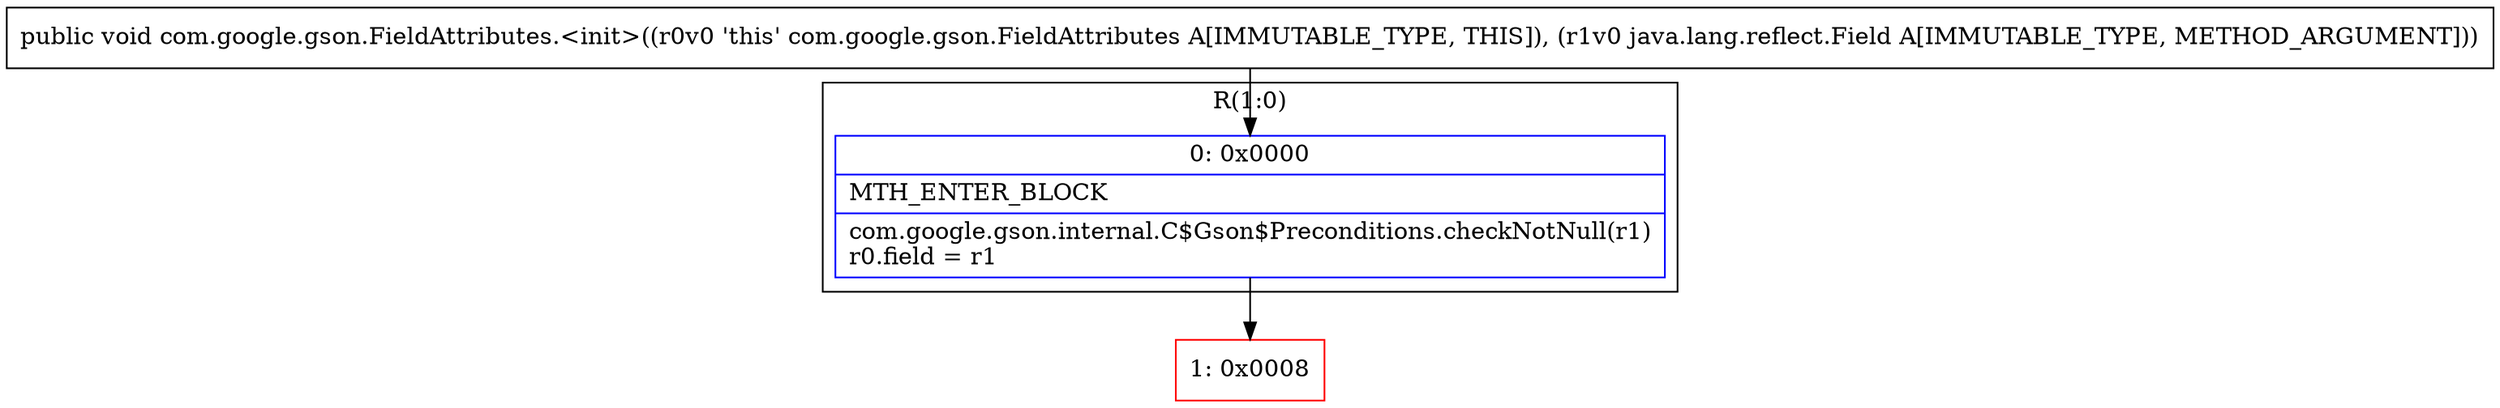 digraph "CFG forcom.google.gson.FieldAttributes.\<init\>(Ljava\/lang\/reflect\/Field;)V" {
subgraph cluster_Region_936625864 {
label = "R(1:0)";
node [shape=record,color=blue];
Node_0 [shape=record,label="{0\:\ 0x0000|MTH_ENTER_BLOCK\l|com.google.gson.internal.C$Gson$Preconditions.checkNotNull(r1)\lr0.field = r1\l}"];
}
Node_1 [shape=record,color=red,label="{1\:\ 0x0008}"];
MethodNode[shape=record,label="{public void com.google.gson.FieldAttributes.\<init\>((r0v0 'this' com.google.gson.FieldAttributes A[IMMUTABLE_TYPE, THIS]), (r1v0 java.lang.reflect.Field A[IMMUTABLE_TYPE, METHOD_ARGUMENT])) }"];
MethodNode -> Node_0;
Node_0 -> Node_1;
}

